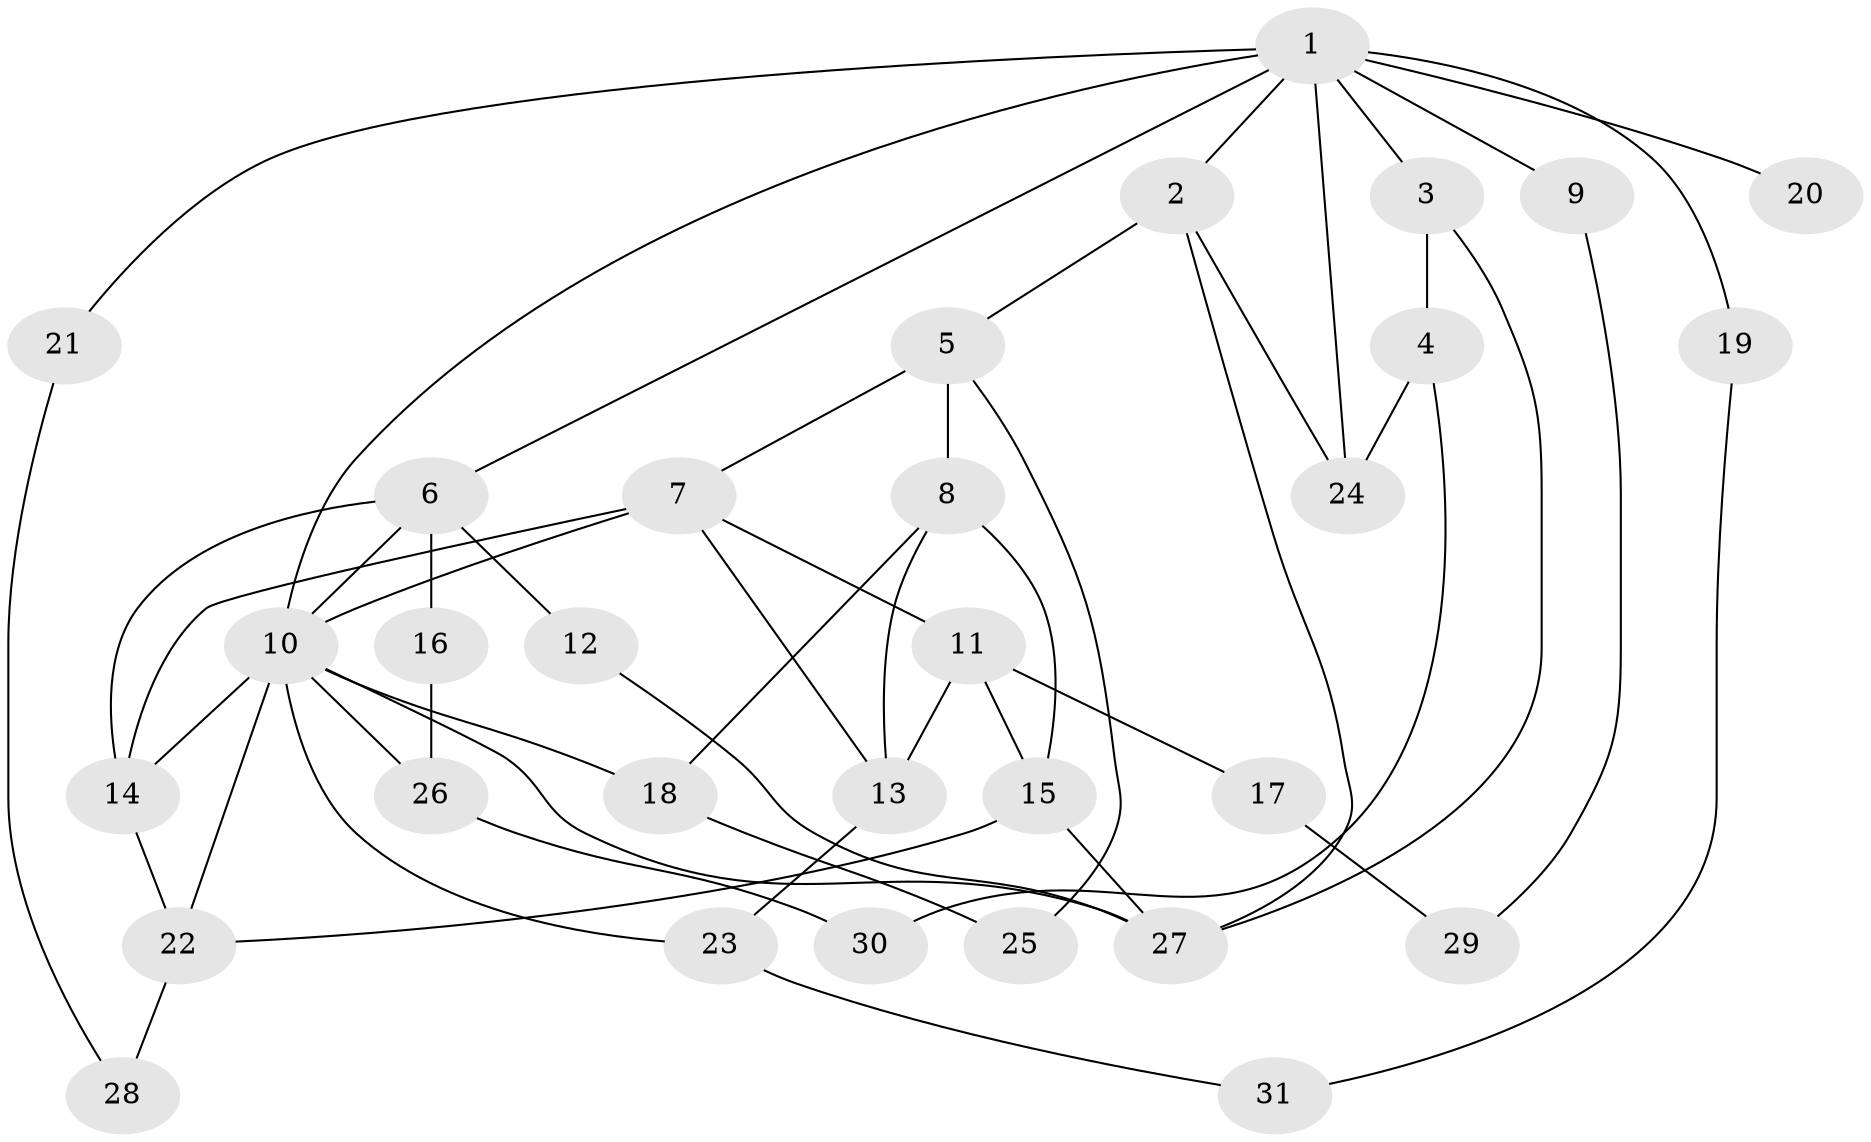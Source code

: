 // original degree distribution, {8: 0.012987012987012988, 5: 0.07792207792207792, 3: 0.2077922077922078, 4: 0.09090909090909091, 6: 0.012987012987012988, 7: 0.025974025974025976, 2: 0.2857142857142857, 1: 0.2857142857142857}
// Generated by graph-tools (version 1.1) at 2025/49/03/04/25 22:49:13]
// undirected, 31 vertices, 53 edges
graph export_dot {
  node [color=gray90,style=filled];
  1;
  2;
  3;
  4;
  5;
  6;
  7;
  8;
  9;
  10;
  11;
  12;
  13;
  14;
  15;
  16;
  17;
  18;
  19;
  20;
  21;
  22;
  23;
  24;
  25;
  26;
  27;
  28;
  29;
  30;
  31;
  1 -- 2 [weight=1.0];
  1 -- 3 [weight=1.0];
  1 -- 6 [weight=1.0];
  1 -- 9 [weight=1.0];
  1 -- 10 [weight=1.0];
  1 -- 19 [weight=1.0];
  1 -- 20 [weight=1.0];
  1 -- 21 [weight=1.0];
  1 -- 24 [weight=1.0];
  2 -- 5 [weight=1.0];
  2 -- 24 [weight=1.0];
  2 -- 27 [weight=1.0];
  3 -- 4 [weight=1.0];
  3 -- 27 [weight=1.0];
  4 -- 24 [weight=1.0];
  4 -- 30 [weight=1.0];
  5 -- 7 [weight=1.0];
  5 -- 8 [weight=3.0];
  5 -- 25 [weight=1.0];
  6 -- 10 [weight=1.0];
  6 -- 12 [weight=1.0];
  6 -- 14 [weight=1.0];
  6 -- 16 [weight=1.0];
  7 -- 10 [weight=2.0];
  7 -- 11 [weight=1.0];
  7 -- 13 [weight=1.0];
  7 -- 14 [weight=1.0];
  8 -- 13 [weight=1.0];
  8 -- 15 [weight=1.0];
  8 -- 18 [weight=1.0];
  9 -- 29 [weight=1.0];
  10 -- 14 [weight=1.0];
  10 -- 18 [weight=1.0];
  10 -- 22 [weight=1.0];
  10 -- 23 [weight=1.0];
  10 -- 26 [weight=1.0];
  10 -- 27 [weight=1.0];
  11 -- 13 [weight=1.0];
  11 -- 15 [weight=1.0];
  11 -- 17 [weight=1.0];
  12 -- 27 [weight=1.0];
  13 -- 23 [weight=1.0];
  14 -- 22 [weight=1.0];
  15 -- 22 [weight=1.0];
  15 -- 27 [weight=1.0];
  16 -- 26 [weight=1.0];
  17 -- 29 [weight=1.0];
  18 -- 25 [weight=1.0];
  19 -- 31 [weight=1.0];
  21 -- 28 [weight=1.0];
  22 -- 28 [weight=1.0];
  23 -- 31 [weight=1.0];
  26 -- 30 [weight=1.0];
}
